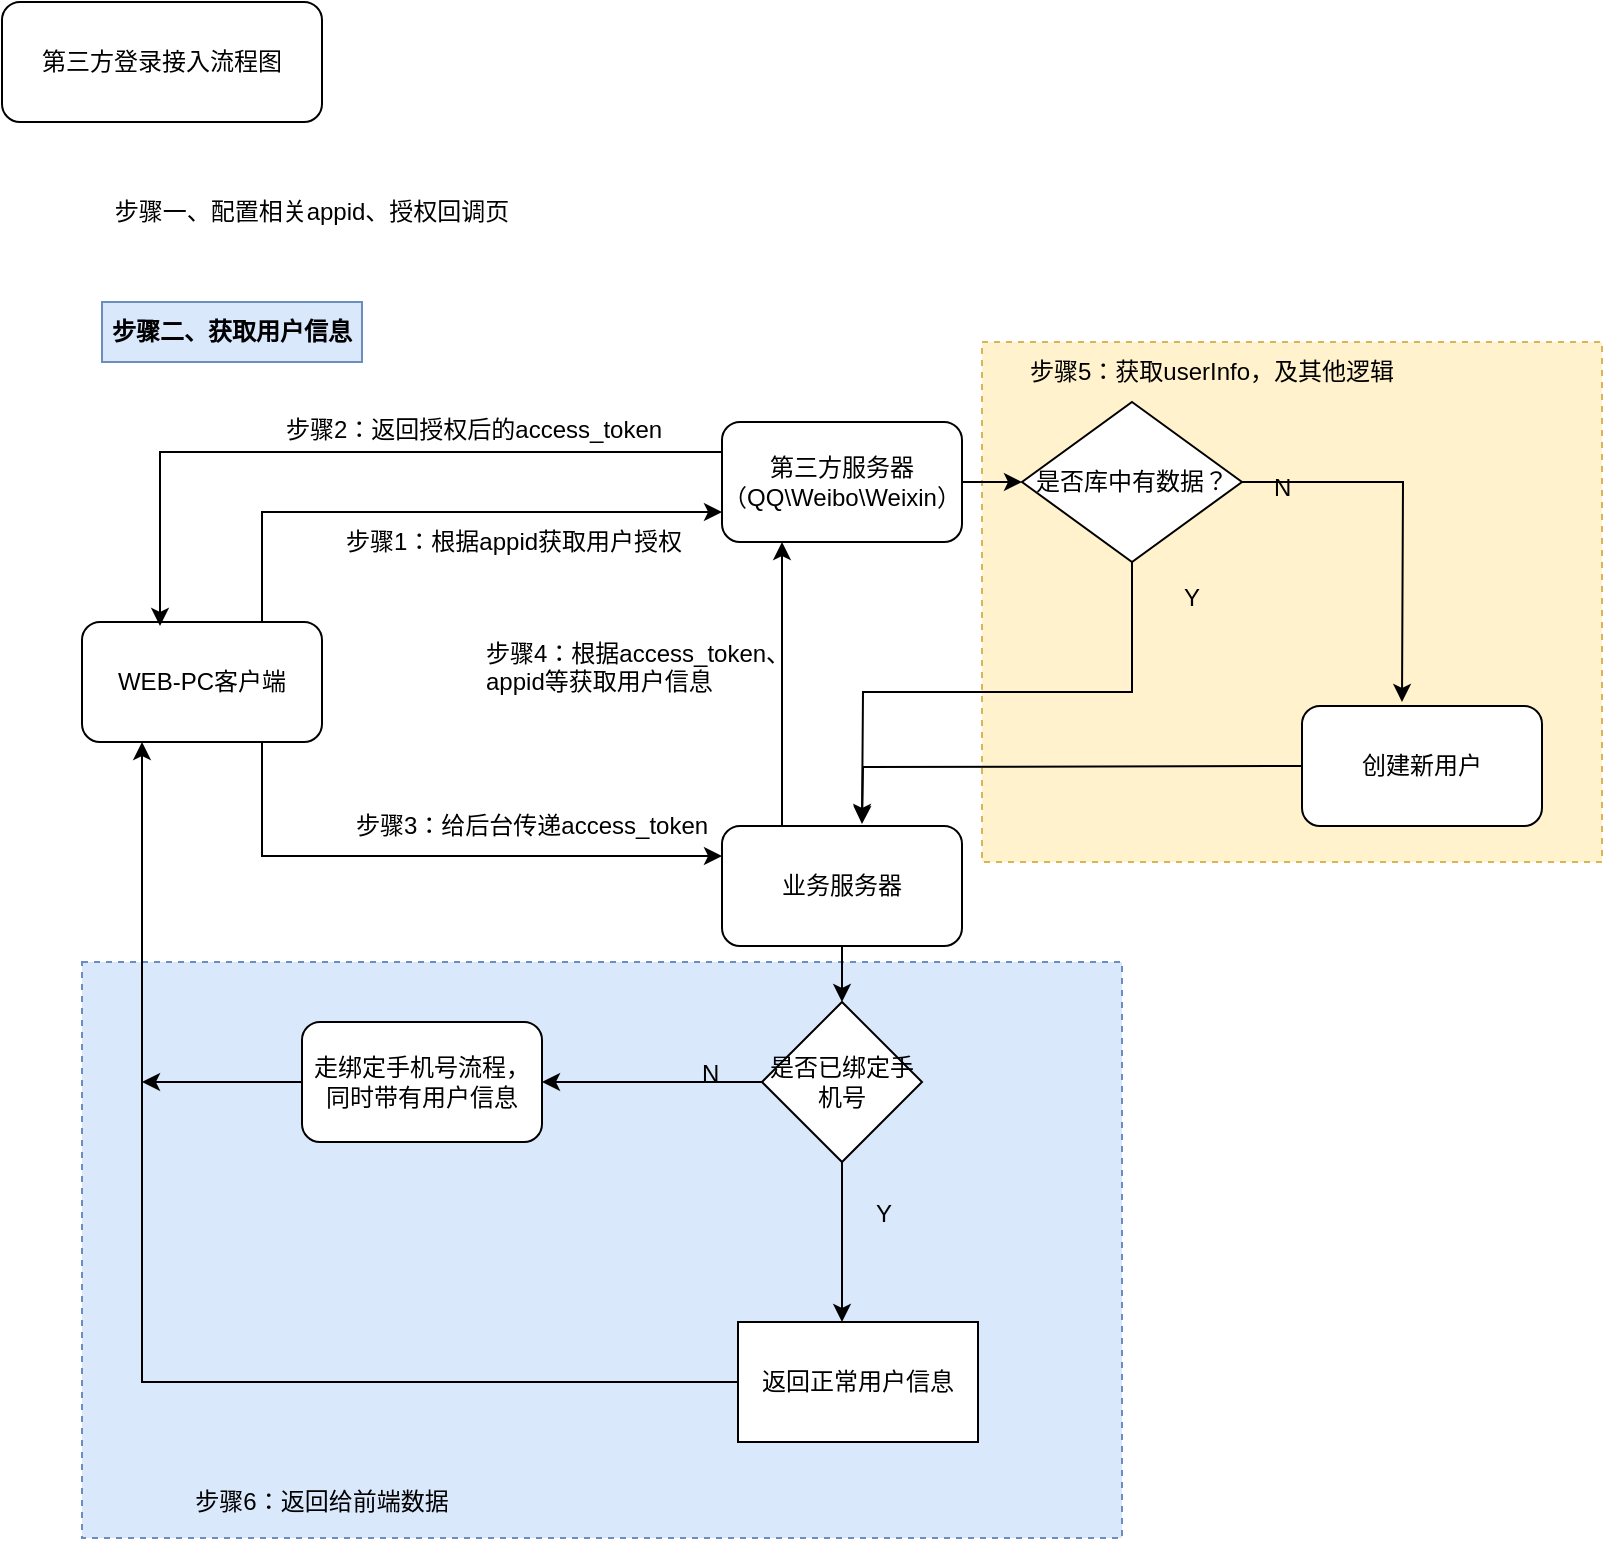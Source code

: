 <mxfile pages="1" version="11.2.7" type="github"><diagram id="cN8nlPSuObGgrGN5OIw_" name="Page-1"><mxGraphModel dx="1360" dy="753" grid="1" gridSize="10" guides="1" tooltips="1" connect="1" arrows="1" fold="1" page="1" pageScale="1" pageWidth="827" pageHeight="1169" math="0" shadow="0"><root><mxCell id="0"/><mxCell id="1" parent="0"/><mxCell id="Hs2YOMNWuGi9PNIsYUj4-52" value="" style="rounded=0;whiteSpace=wrap;html=1;dashed=1;fillColor=#dae8fc;strokeColor=#6c8ebf;" vertex="1" parent="1"><mxGeometry x="60" y="500" width="520" height="288" as="geometry"/></mxCell><mxCell id="Hs2YOMNWuGi9PNIsYUj4-49" value="" style="rounded=0;whiteSpace=wrap;html=1;dashed=1;fillColor=#fff2cc;strokeColor=#d6b656;" vertex="1" parent="1"><mxGeometry x="510" y="190" width="310" height="260" as="geometry"/></mxCell><mxCell id="Hs2YOMNWuGi9PNIsYUj4-1" value="第三方登录接入流程图" style="rounded=1;whiteSpace=wrap;html=1;" vertex="1" parent="1"><mxGeometry x="20" y="20" width="160" height="60" as="geometry"/></mxCell><mxCell id="Hs2YOMNWuGi9PNIsYUj4-2" value="步骤一、配置相关appid、授权回调页" style="text;html=1;strokeColor=none;fillColor=none;align=center;verticalAlign=middle;whiteSpace=wrap;rounded=0;" vertex="1" parent="1"><mxGeometry x="55" y="110" width="240" height="30" as="geometry"/></mxCell><mxCell id="Hs2YOMNWuGi9PNIsYUj4-3" value="步骤二、获取用户信息" style="text;html=1;strokeColor=#6c8ebf;fillColor=#dae8fc;align=center;verticalAlign=middle;whiteSpace=wrap;rounded=0;fontStyle=1" vertex="1" parent="1"><mxGeometry x="70" y="170" width="130" height="30" as="geometry"/></mxCell><mxCell id="Hs2YOMNWuGi9PNIsYUj4-14" style="edgeStyle=orthogonalEdgeStyle;rounded=0;orthogonalLoop=1;jettySize=auto;html=1;exitX=0.75;exitY=0;exitDx=0;exitDy=0;entryX=0;entryY=0.75;entryDx=0;entryDy=0;" edge="1" parent="1" source="Hs2YOMNWuGi9PNIsYUj4-4" target="Hs2YOMNWuGi9PNIsYUj4-8"><mxGeometry relative="1" as="geometry"/></mxCell><mxCell id="Hs2YOMNWuGi9PNIsYUj4-19" style="edgeStyle=orthogonalEdgeStyle;rounded=0;orthogonalLoop=1;jettySize=auto;html=1;exitX=0.75;exitY=1;exitDx=0;exitDy=0;entryX=0;entryY=0.25;entryDx=0;entryDy=0;" edge="1" parent="1" source="Hs2YOMNWuGi9PNIsYUj4-4" target="Hs2YOMNWuGi9PNIsYUj4-10"><mxGeometry relative="1" as="geometry"/></mxCell><mxCell id="Hs2YOMNWuGi9PNIsYUj4-4" value="WEB-PC客户端" style="rounded=1;whiteSpace=wrap;html=1;" vertex="1" parent="1"><mxGeometry x="60" y="330" width="120" height="60" as="geometry"/></mxCell><mxCell id="Hs2YOMNWuGi9PNIsYUj4-15" style="edgeStyle=orthogonalEdgeStyle;rounded=0;orthogonalLoop=1;jettySize=auto;html=1;exitX=0;exitY=0.25;exitDx=0;exitDy=0;entryX=0.325;entryY=0.033;entryDx=0;entryDy=0;entryPerimeter=0;" edge="1" parent="1" source="Hs2YOMNWuGi9PNIsYUj4-8" target="Hs2YOMNWuGi9PNIsYUj4-4"><mxGeometry relative="1" as="geometry"/></mxCell><mxCell id="Hs2YOMNWuGi9PNIsYUj4-40" style="edgeStyle=orthogonalEdgeStyle;rounded=0;orthogonalLoop=1;jettySize=auto;html=1;exitX=1;exitY=0.5;exitDx=0;exitDy=0;" edge="1" parent="1" source="Hs2YOMNWuGi9PNIsYUj4-8"><mxGeometry relative="1" as="geometry"><mxPoint x="530" y="260" as="targetPoint"/></mxGeometry></mxCell><mxCell id="Hs2YOMNWuGi9PNIsYUj4-8" value="第三方服务器（QQ\Weibo\Weixin）" style="rounded=1;whiteSpace=wrap;html=1;" vertex="1" parent="1"><mxGeometry x="380" y="230" width="120" height="60" as="geometry"/></mxCell><mxCell id="Hs2YOMNWuGi9PNIsYUj4-21" style="edgeStyle=orthogonalEdgeStyle;rounded=0;orthogonalLoop=1;jettySize=auto;html=1;exitX=0.25;exitY=0;exitDx=0;exitDy=0;entryX=0.25;entryY=1;entryDx=0;entryDy=0;" edge="1" parent="1" source="Hs2YOMNWuGi9PNIsYUj4-10" target="Hs2YOMNWuGi9PNIsYUj4-8"><mxGeometry relative="1" as="geometry"/></mxCell><mxCell id="Hs2YOMNWuGi9PNIsYUj4-29" style="edgeStyle=orthogonalEdgeStyle;rounded=0;orthogonalLoop=1;jettySize=auto;html=1;exitX=0.5;exitY=1;exitDx=0;exitDy=0;" edge="1" parent="1" source="Hs2YOMNWuGi9PNIsYUj4-10" target="Hs2YOMNWuGi9PNIsYUj4-30"><mxGeometry relative="1" as="geometry"><mxPoint x="440" y="560" as="targetPoint"/></mxGeometry></mxCell><mxCell id="Hs2YOMNWuGi9PNIsYUj4-10" value="业务服务器" style="rounded=1;whiteSpace=wrap;html=1;" vertex="1" parent="1"><mxGeometry x="380" y="432" width="120" height="60" as="geometry"/></mxCell><mxCell id="Hs2YOMNWuGi9PNIsYUj4-17" value="步骤1：根据appid获取用户授权" style="text;html=1;resizable=0;points=[];autosize=1;align=left;verticalAlign=top;spacingTop=-4;" vertex="1" parent="1"><mxGeometry x="190" y="280" width="180" height="20" as="geometry"/></mxCell><mxCell id="Hs2YOMNWuGi9PNIsYUj4-18" value="步骤2：返回授权后的access_token" style="text;html=1;resizable=0;points=[];autosize=1;align=left;verticalAlign=top;spacingTop=-4;" vertex="1" parent="1"><mxGeometry x="160" y="224" width="200" height="20" as="geometry"/></mxCell><mxCell id="Hs2YOMNWuGi9PNIsYUj4-20" value="步骤3：给后台传递access_token" style="text;html=1;resizable=0;points=[];autosize=1;align=left;verticalAlign=top;spacingTop=-4;" vertex="1" parent="1"><mxGeometry x="195" y="422" width="190" height="20" as="geometry"/></mxCell><mxCell id="Hs2YOMNWuGi9PNIsYUj4-22" value="步骤4：根据access_token、&lt;br&gt;appid等获取用户信息" style="text;html=1;resizable=0;points=[];autosize=1;align=left;verticalAlign=top;spacingTop=-4;" vertex="1" parent="1"><mxGeometry x="260" y="336" width="170" height="30" as="geometry"/></mxCell><mxCell id="Hs2YOMNWuGi9PNIsYUj4-31" style="edgeStyle=orthogonalEdgeStyle;rounded=0;orthogonalLoop=1;jettySize=auto;html=1;exitX=0;exitY=0.5;exitDx=0;exitDy=0;" edge="1" parent="1" source="Hs2YOMNWuGi9PNIsYUj4-30"><mxGeometry relative="1" as="geometry"><mxPoint x="290" y="560" as="targetPoint"/></mxGeometry></mxCell><mxCell id="Hs2YOMNWuGi9PNIsYUj4-33" style="edgeStyle=orthogonalEdgeStyle;rounded=0;orthogonalLoop=1;jettySize=auto;html=1;" edge="1" parent="1" source="Hs2YOMNWuGi9PNIsYUj4-30"><mxGeometry relative="1" as="geometry"><mxPoint x="440" y="680" as="targetPoint"/></mxGeometry></mxCell><mxCell id="Hs2YOMNWuGi9PNIsYUj4-30" value="是否已绑定手机号" style="rhombus;whiteSpace=wrap;html=1;" vertex="1" parent="1"><mxGeometry x="400" y="520" width="80" height="80" as="geometry"/></mxCell><mxCell id="Hs2YOMNWuGi9PNIsYUj4-32" value="N" style="text;html=1;resizable=0;points=[];autosize=1;align=left;verticalAlign=top;spacingTop=-4;" vertex="1" parent="1"><mxGeometry x="368" y="546" width="20" height="20" as="geometry"/></mxCell><mxCell id="Hs2YOMNWuGi9PNIsYUj4-34" value="Y" style="text;html=1;resizable=0;points=[];autosize=1;align=left;verticalAlign=top;spacingTop=-4;" vertex="1" parent="1"><mxGeometry x="455" y="616" width="20" height="20" as="geometry"/></mxCell><mxCell id="Hs2YOMNWuGi9PNIsYUj4-37" style="edgeStyle=orthogonalEdgeStyle;rounded=0;orthogonalLoop=1;jettySize=auto;html=1;exitX=0;exitY=0.5;exitDx=0;exitDy=0;entryX=0.25;entryY=1;entryDx=0;entryDy=0;" edge="1" parent="1" source="Hs2YOMNWuGi9PNIsYUj4-36" target="Hs2YOMNWuGi9PNIsYUj4-4"><mxGeometry relative="1" as="geometry"/></mxCell><mxCell id="Hs2YOMNWuGi9PNIsYUj4-36" value="返回正常用户信息" style="rounded=0;whiteSpace=wrap;html=1;" vertex="1" parent="1"><mxGeometry x="388" y="680" width="120" height="60" as="geometry"/></mxCell><mxCell id="Hs2YOMNWuGi9PNIsYUj4-39" style="edgeStyle=orthogonalEdgeStyle;rounded=0;orthogonalLoop=1;jettySize=auto;html=1;exitX=0;exitY=0.5;exitDx=0;exitDy=0;" edge="1" parent="1" source="Hs2YOMNWuGi9PNIsYUj4-38"><mxGeometry relative="1" as="geometry"><mxPoint x="90" y="560" as="targetPoint"/></mxGeometry></mxCell><mxCell id="Hs2YOMNWuGi9PNIsYUj4-38" value="走绑定手机号流程，同时带有用户信息" style="rounded=1;whiteSpace=wrap;html=1;" vertex="1" parent="1"><mxGeometry x="170" y="530" width="120" height="60" as="geometry"/></mxCell><mxCell id="Hs2YOMNWuGi9PNIsYUj4-43" style="edgeStyle=orthogonalEdgeStyle;rounded=0;orthogonalLoop=1;jettySize=auto;html=1;exitX=0.5;exitY=1;exitDx=0;exitDy=0;" edge="1" parent="1" source="Hs2YOMNWuGi9PNIsYUj4-42"><mxGeometry relative="1" as="geometry"><mxPoint x="450" y="430" as="targetPoint"/></mxGeometry></mxCell><mxCell id="Hs2YOMNWuGi9PNIsYUj4-45" style="edgeStyle=orthogonalEdgeStyle;rounded=0;orthogonalLoop=1;jettySize=auto;html=1;exitX=1;exitY=0.5;exitDx=0;exitDy=0;" edge="1" parent="1" source="Hs2YOMNWuGi9PNIsYUj4-42"><mxGeometry relative="1" as="geometry"><mxPoint x="720" y="370" as="targetPoint"/></mxGeometry></mxCell><mxCell id="Hs2YOMNWuGi9PNIsYUj4-42" value="是否库中有数据？" style="rhombus;whiteSpace=wrap;html=1;" vertex="1" parent="1"><mxGeometry x="530" y="220" width="110" height="80" as="geometry"/></mxCell><mxCell id="Hs2YOMNWuGi9PNIsYUj4-44" value="Y" style="text;html=1;resizable=0;points=[];autosize=1;align=left;verticalAlign=top;spacingTop=-4;" vertex="1" parent="1"><mxGeometry x="609" y="308" width="20" height="20" as="geometry"/></mxCell><mxCell id="Hs2YOMNWuGi9PNIsYUj4-48" style="edgeStyle=orthogonalEdgeStyle;rounded=0;orthogonalLoop=1;jettySize=auto;html=1;exitX=0;exitY=0.5;exitDx=0;exitDy=0;entryX=0.575;entryY=-0.017;entryDx=0;entryDy=0;entryPerimeter=0;" edge="1" parent="1"><mxGeometry relative="1" as="geometry"><mxPoint x="671" y="402" as="sourcePoint"/><mxPoint x="450" y="431" as="targetPoint"/></mxGeometry></mxCell><mxCell id="Hs2YOMNWuGi9PNIsYUj4-46" value="创建新用户" style="rounded=1;whiteSpace=wrap;html=1;" vertex="1" parent="1"><mxGeometry x="670" y="372" width="120" height="60" as="geometry"/></mxCell><mxCell id="Hs2YOMNWuGi9PNIsYUj4-47" value="N" style="text;html=1;resizable=0;points=[];autosize=1;align=left;verticalAlign=top;spacingTop=-4;" vertex="1" parent="1"><mxGeometry x="654" y="253" width="20" height="20" as="geometry"/></mxCell><mxCell id="Hs2YOMNWuGi9PNIsYUj4-50" value="步骤5：获取userInfo，及其他逻辑" style="text;html=1;strokeColor=none;fillColor=none;align=center;verticalAlign=middle;whiteSpace=wrap;rounded=0;dashed=1;" vertex="1" parent="1"><mxGeometry x="520" y="195" width="210" height="20" as="geometry"/></mxCell><mxCell id="Hs2YOMNWuGi9PNIsYUj4-51" value="步骤6：返回给前端数据" style="text;html=1;strokeColor=none;fillColor=none;align=center;verticalAlign=middle;whiteSpace=wrap;rounded=0;dashed=1;" vertex="1" parent="1"><mxGeometry x="90" y="760" width="180" height="20" as="geometry"/></mxCell></root></mxGraphModel></diagram></mxfile>